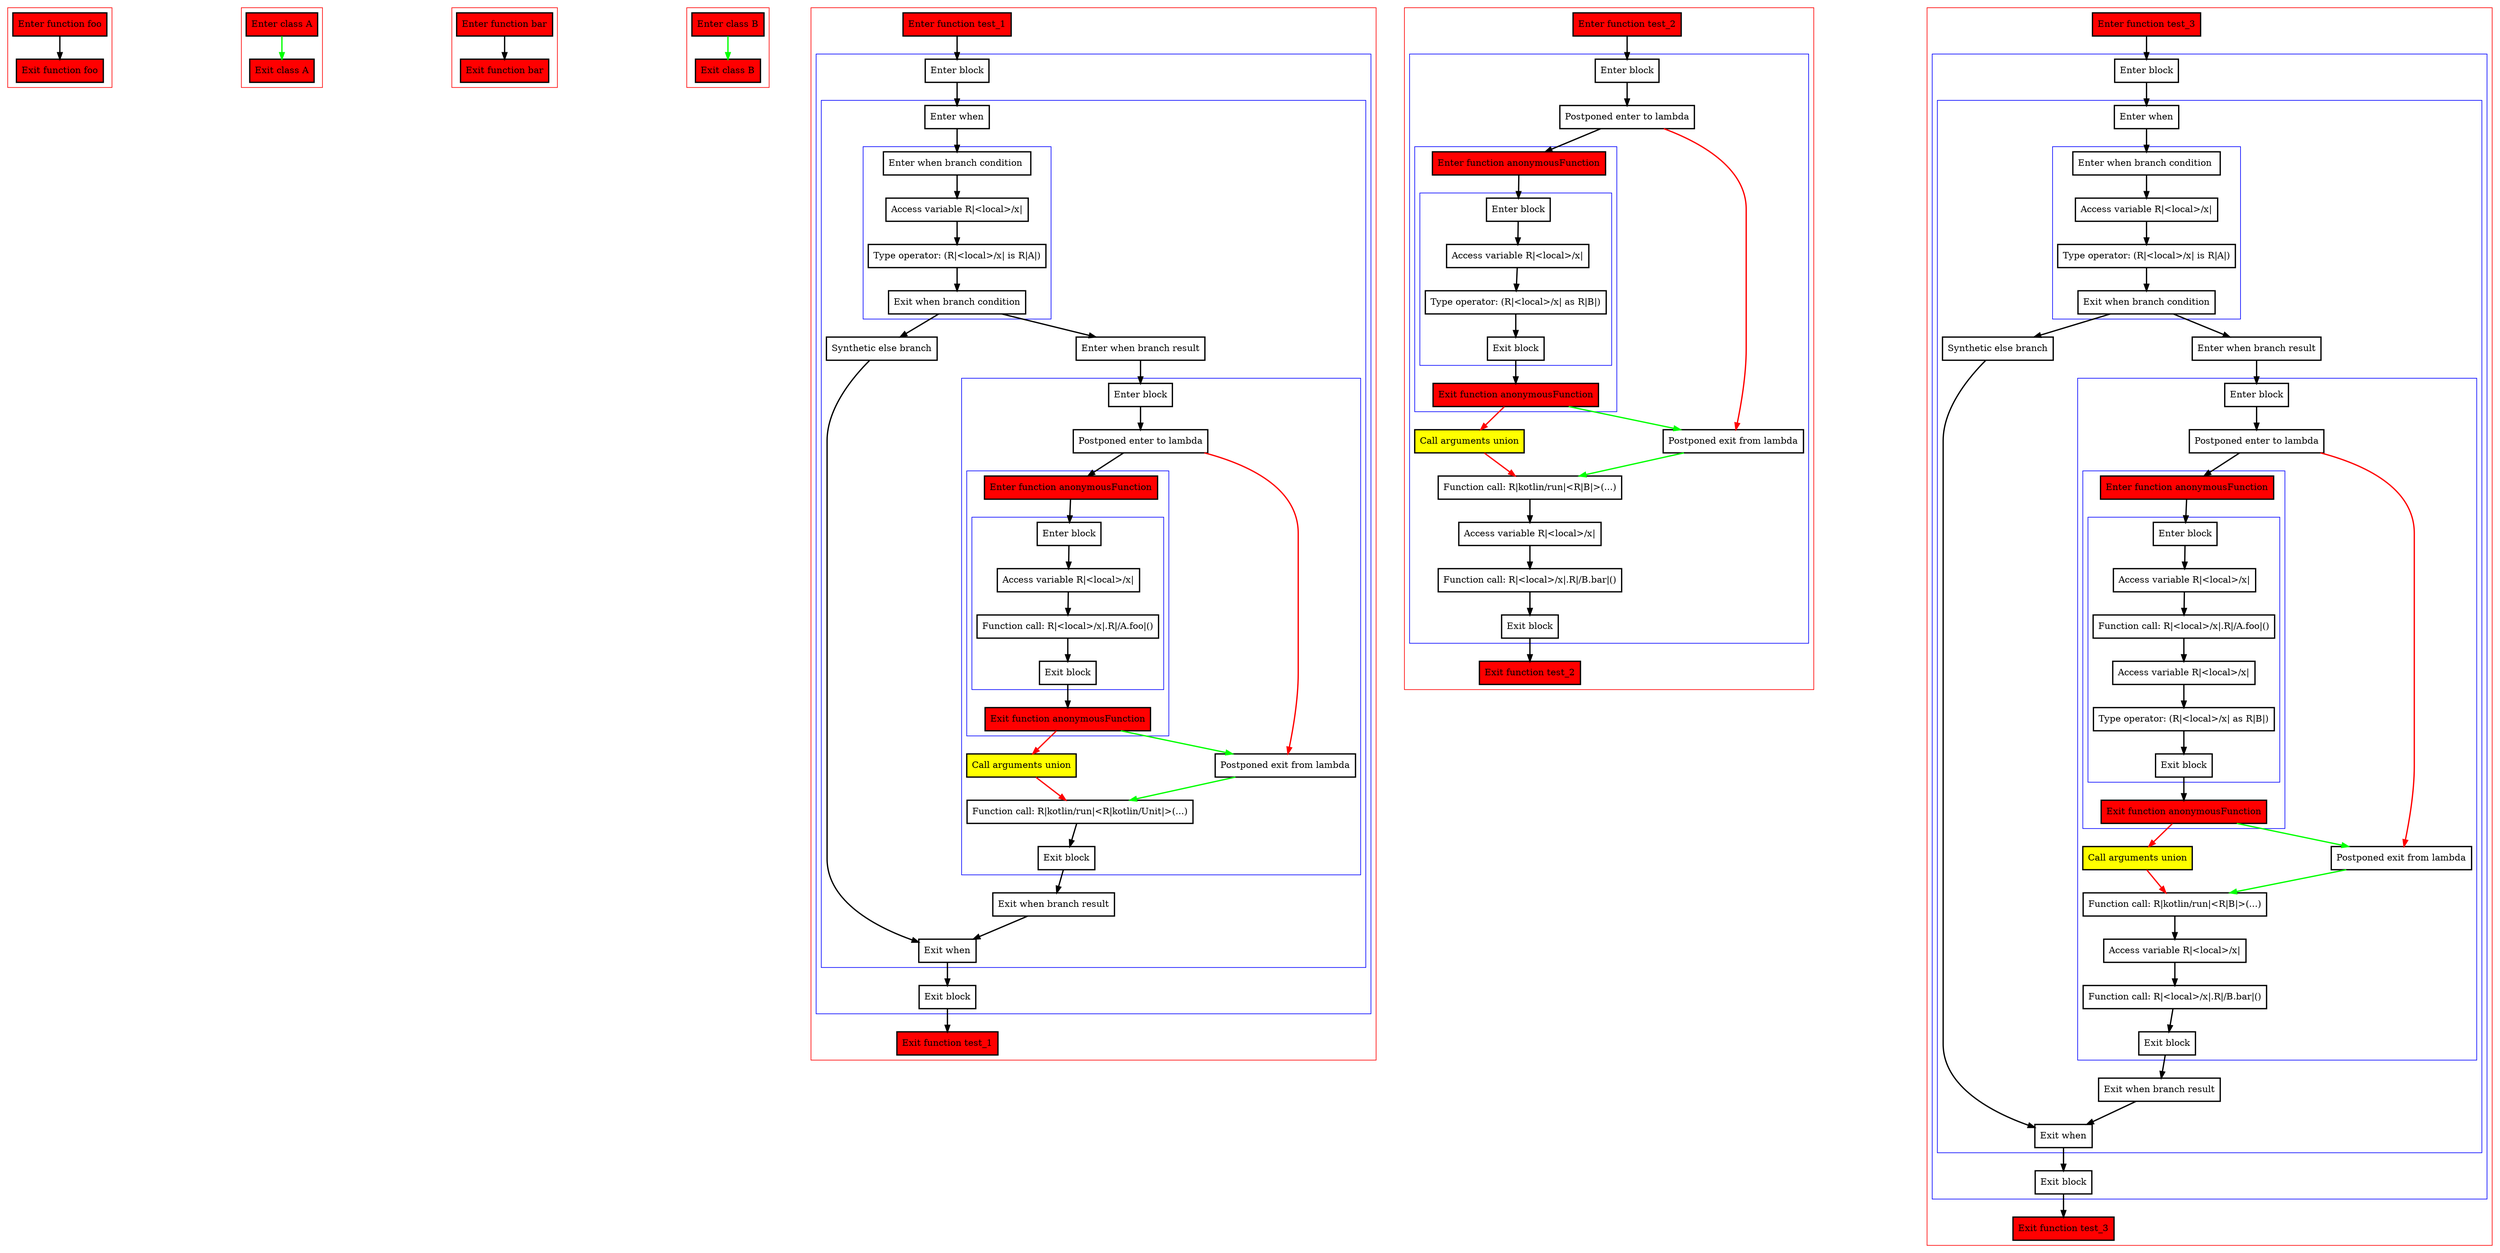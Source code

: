 digraph inPlaceLambdas_kt {
    graph [nodesep=3]
    node [shape=box penwidth=2]
    edge [penwidth=2]

    subgraph cluster_0 {
        color=red
        0 [label="Enter function foo" style="filled" fillcolor=red];
        1 [label="Exit function foo" style="filled" fillcolor=red];
    }
    0 -> {1};

    subgraph cluster_1 {
        color=red
        3 [label="Enter class A" style="filled" fillcolor=red];
        2 [label="Exit class A" style="filled" fillcolor=red];
    }
    3 -> {2} [color=green];

    subgraph cluster_2 {
        color=red
        4 [label="Enter function bar" style="filled" fillcolor=red];
        5 [label="Exit function bar" style="filled" fillcolor=red];
    }
    4 -> {5};

    subgraph cluster_3 {
        color=red
        7 [label="Enter class B" style="filled" fillcolor=red];
        6 [label="Exit class B" style="filled" fillcolor=red];
    }
    7 -> {6} [color=green];

    subgraph cluster_4 {
        color=red
        8 [label="Enter function test_1" style="filled" fillcolor=red];
        subgraph cluster_5 {
            color=blue
            10 [label="Enter block"];
            subgraph cluster_6 {
                color=blue
                11 [label="Enter when"];
                subgraph cluster_7 {
                    color=blue
                    13 [label="Enter when branch condition "];
                    14 [label="Access variable R|<local>/x|"];
                    15 [label="Type operator: (R|<local>/x| is R|A|)"];
                    16 [label="Exit when branch condition"];
                }
                25 [label="Synthetic else branch"];
                17 [label="Enter when branch result"];
                subgraph cluster_8 {
                    color=blue
                    18 [label="Enter block"];
                    19 [label="Postponed enter to lambda"];
                    subgraph cluster_9 {
                        color=blue
                        27 [label="Enter function anonymousFunction" style="filled" fillcolor=red];
                        subgraph cluster_10 {
                            color=blue
                            29 [label="Enter block"];
                            30 [label="Access variable R|<local>/x|"];
                            31 [label="Function call: R|<local>/x|.R|/A.foo|()"];
                            32 [label="Exit block"];
                        }
                        28 [label="Exit function anonymousFunction" style="filled" fillcolor=red];
                    }
                    22 [label="Call arguments union" style="filled" fillcolor=yellow];
                    20 [label="Postponed exit from lambda"];
                    21 [label="Function call: R|kotlin/run|<R|kotlin/Unit|>(...)"];
                    23 [label="Exit block"];
                }
                24 [label="Exit when branch result"];
                12 [label="Exit when"];
            }
            26 [label="Exit block"];
        }
        9 [label="Exit function test_1" style="filled" fillcolor=red];
    }
    8 -> {10};
    10 -> {11};
    11 -> {13};
    12 -> {26};
    13 -> {14};
    14 -> {15};
    15 -> {16};
    16 -> {17 25};
    17 -> {18};
    18 -> {19};
    19 -> {27};
    19 -> {20} [color=red];
    20 -> {21} [color=green];
    21 -> {23};
    22 -> {21} [color=red];
    23 -> {24};
    24 -> {12};
    25 -> {12};
    26 -> {9};
    27 -> {29};
    28 -> {20} [color=green];
    28 -> {22} [color=red];
    29 -> {30};
    30 -> {31};
    31 -> {32};
    32 -> {28};

    subgraph cluster_11 {
        color=red
        33 [label="Enter function test_2" style="filled" fillcolor=red];
        subgraph cluster_12 {
            color=blue
            35 [label="Enter block"];
            36 [label="Postponed enter to lambda"];
            subgraph cluster_13 {
                color=blue
                43 [label="Enter function anonymousFunction" style="filled" fillcolor=red];
                subgraph cluster_14 {
                    color=blue
                    45 [label="Enter block"];
                    46 [label="Access variable R|<local>/x|"];
                    47 [label="Type operator: (R|<local>/x| as R|B|)"];
                    48 [label="Exit block"];
                }
                44 [label="Exit function anonymousFunction" style="filled" fillcolor=red];
            }
            39 [label="Call arguments union" style="filled" fillcolor=yellow];
            37 [label="Postponed exit from lambda"];
            38 [label="Function call: R|kotlin/run|<R|B|>(...)"];
            40 [label="Access variable R|<local>/x|"];
            41 [label="Function call: R|<local>/x|.R|/B.bar|()"];
            42 [label="Exit block"];
        }
        34 [label="Exit function test_2" style="filled" fillcolor=red];
    }
    33 -> {35};
    35 -> {36};
    36 -> {43};
    36 -> {37} [color=red];
    37 -> {38} [color=green];
    38 -> {40};
    39 -> {38} [color=red];
    40 -> {41};
    41 -> {42};
    42 -> {34};
    43 -> {45};
    44 -> {37} [color=green];
    44 -> {39} [color=red];
    45 -> {46};
    46 -> {47};
    47 -> {48};
    48 -> {44};

    subgraph cluster_15 {
        color=red
        49 [label="Enter function test_3" style="filled" fillcolor=red];
        subgraph cluster_16 {
            color=blue
            51 [label="Enter block"];
            subgraph cluster_17 {
                color=blue
                52 [label="Enter when"];
                subgraph cluster_18 {
                    color=blue
                    54 [label="Enter when branch condition "];
                    55 [label="Access variable R|<local>/x|"];
                    56 [label="Type operator: (R|<local>/x| is R|A|)"];
                    57 [label="Exit when branch condition"];
                }
                68 [label="Synthetic else branch"];
                58 [label="Enter when branch result"];
                subgraph cluster_19 {
                    color=blue
                    59 [label="Enter block"];
                    60 [label="Postponed enter to lambda"];
                    subgraph cluster_20 {
                        color=blue
                        70 [label="Enter function anonymousFunction" style="filled" fillcolor=red];
                        subgraph cluster_21 {
                            color=blue
                            72 [label="Enter block"];
                            73 [label="Access variable R|<local>/x|"];
                            74 [label="Function call: R|<local>/x|.R|/A.foo|()"];
                            75 [label="Access variable R|<local>/x|"];
                            76 [label="Type operator: (R|<local>/x| as R|B|)"];
                            77 [label="Exit block"];
                        }
                        71 [label="Exit function anonymousFunction" style="filled" fillcolor=red];
                    }
                    63 [label="Call arguments union" style="filled" fillcolor=yellow];
                    61 [label="Postponed exit from lambda"];
                    62 [label="Function call: R|kotlin/run|<R|B|>(...)"];
                    64 [label="Access variable R|<local>/x|"];
                    65 [label="Function call: R|<local>/x|.R|/B.bar|()"];
                    66 [label="Exit block"];
                }
                67 [label="Exit when branch result"];
                53 [label="Exit when"];
            }
            69 [label="Exit block"];
        }
        50 [label="Exit function test_3" style="filled" fillcolor=red];
    }
    49 -> {51};
    51 -> {52};
    52 -> {54};
    53 -> {69};
    54 -> {55};
    55 -> {56};
    56 -> {57};
    57 -> {58 68};
    58 -> {59};
    59 -> {60};
    60 -> {70};
    60 -> {61} [color=red];
    61 -> {62} [color=green];
    62 -> {64};
    63 -> {62} [color=red];
    64 -> {65};
    65 -> {66};
    66 -> {67};
    67 -> {53};
    68 -> {53};
    69 -> {50};
    70 -> {72};
    71 -> {61} [color=green];
    71 -> {63} [color=red];
    72 -> {73};
    73 -> {74};
    74 -> {75};
    75 -> {76};
    76 -> {77};
    77 -> {71};

}
